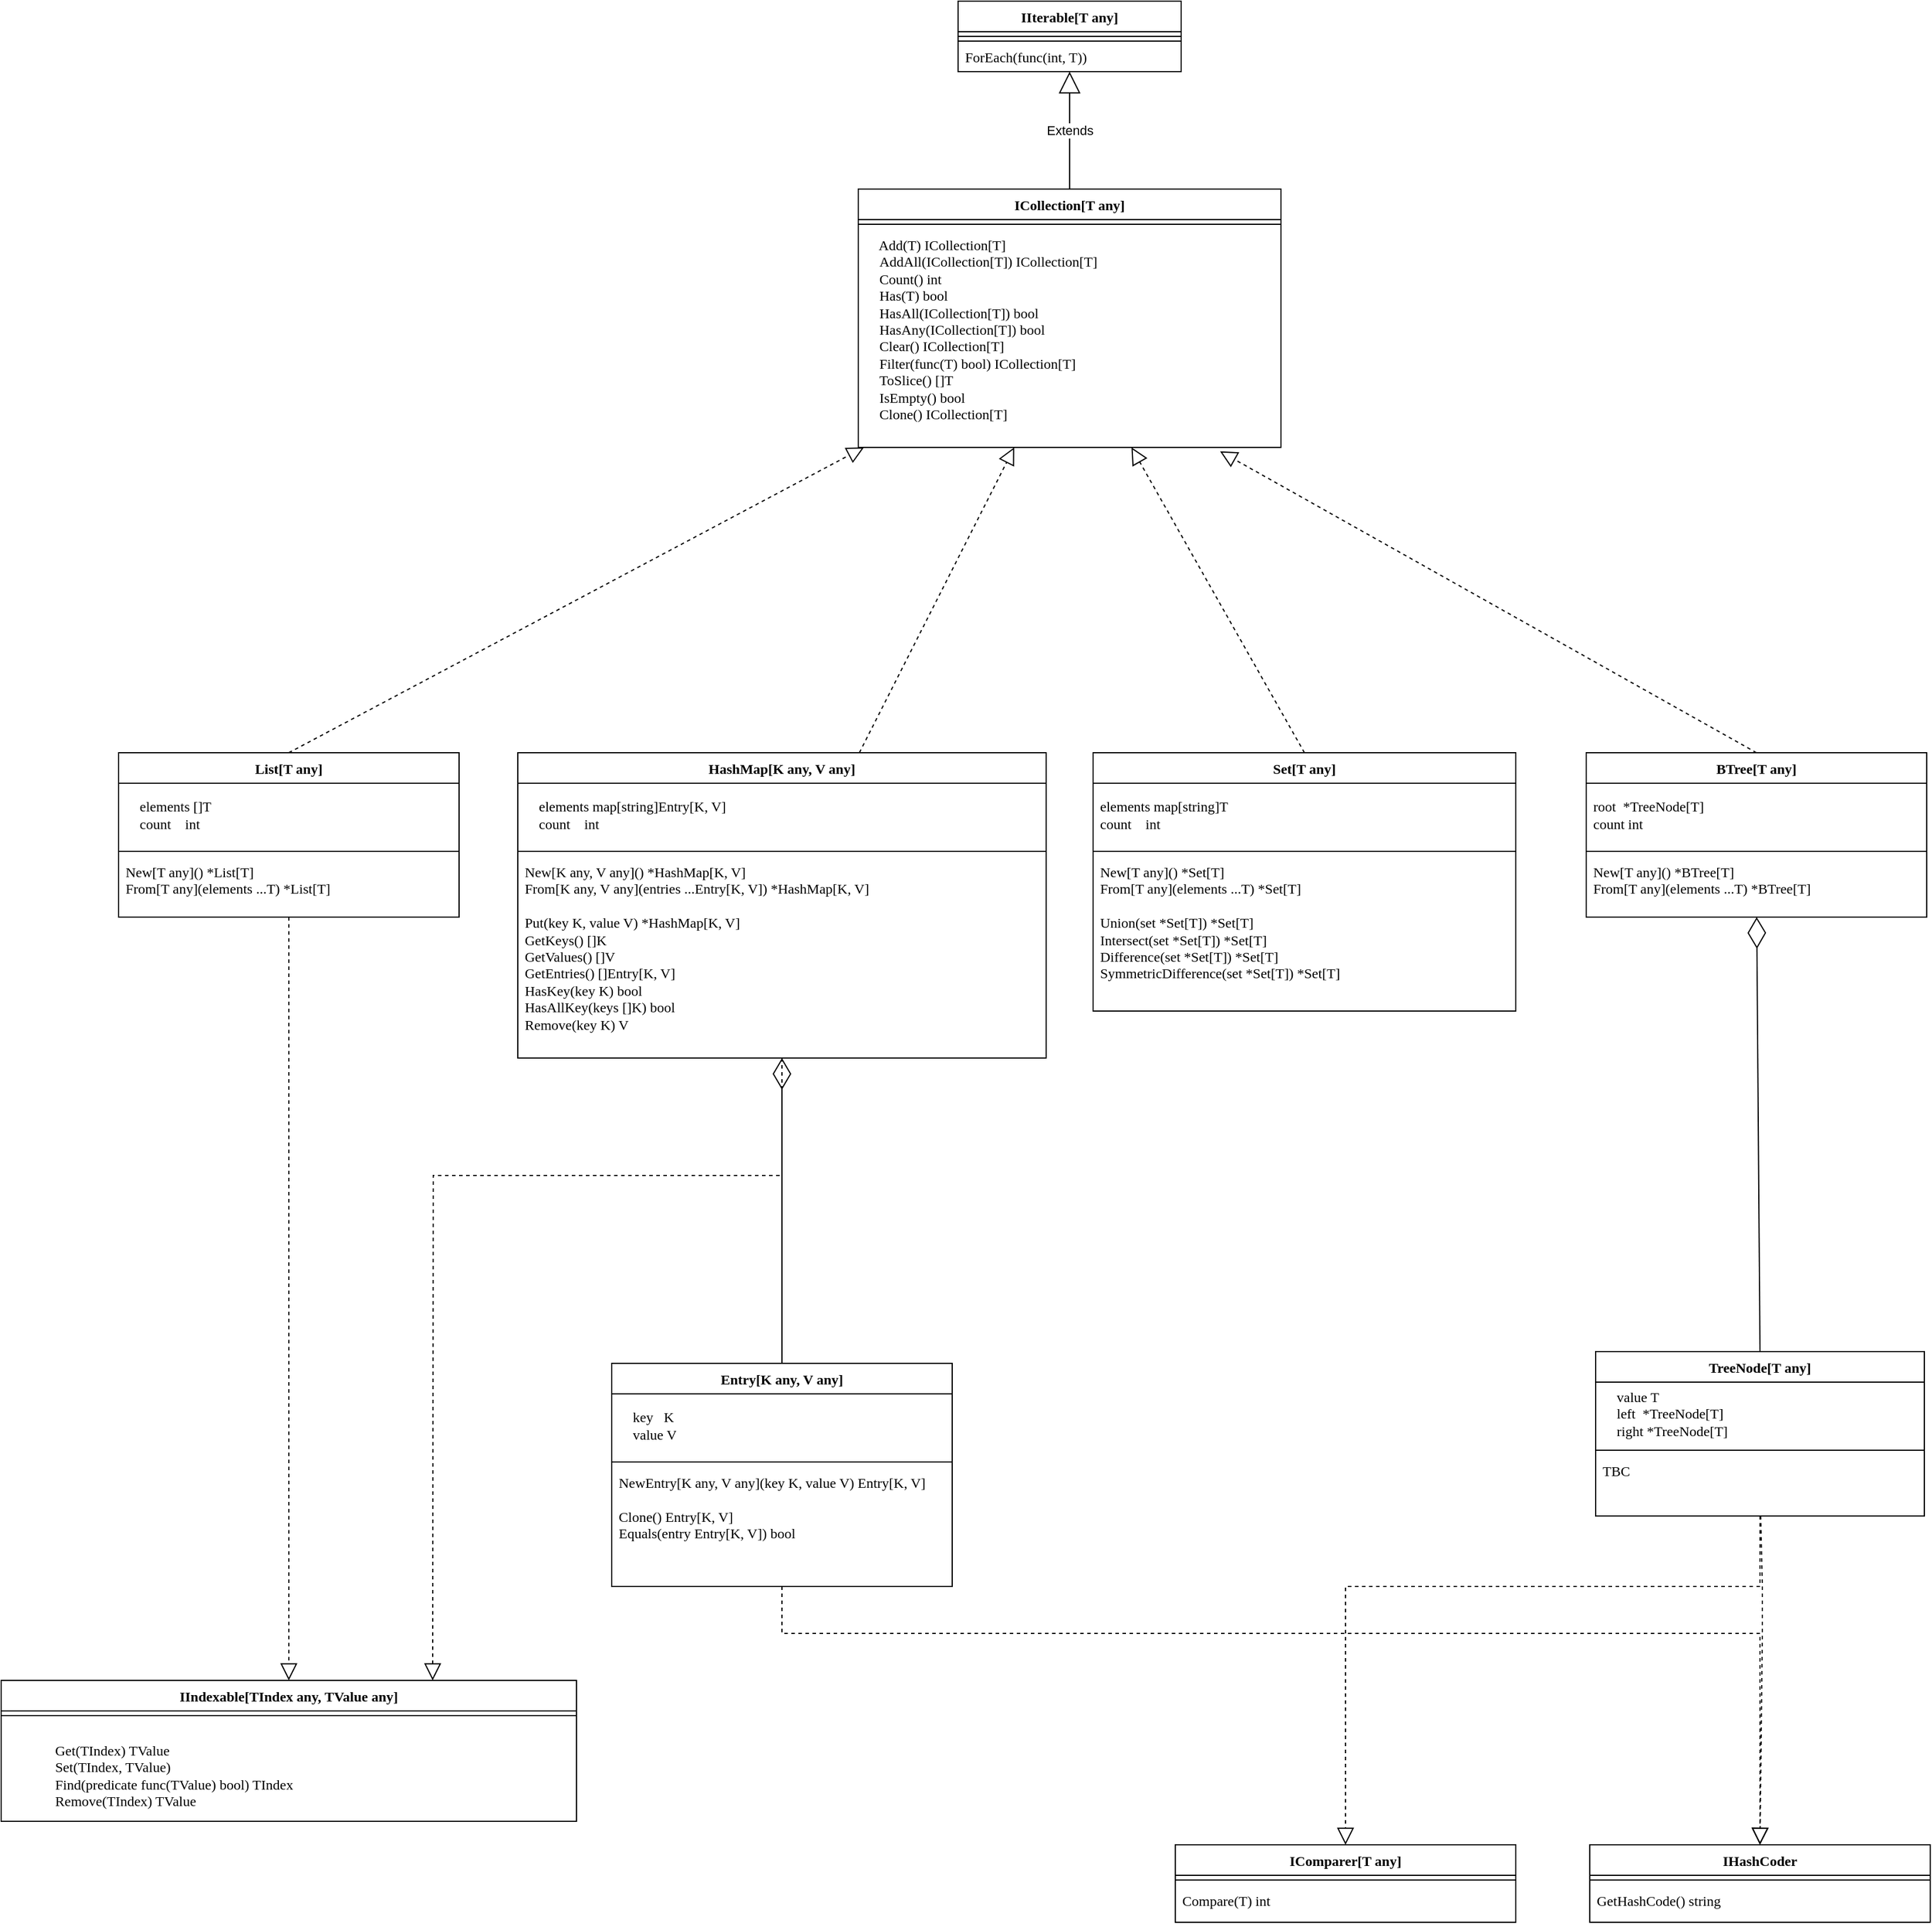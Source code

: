 <mxfile version="24.5.4" type="device">
  <diagram name="Page-1" id="0YGfBth5zejyVaG7uDO7">
    <mxGraphModel dx="2687" dy="2055" grid="1" gridSize="10" guides="1" tooltips="1" connect="1" arrows="1" fold="1" page="1" pageScale="1" pageWidth="827" pageHeight="1169" math="0" shadow="0">
      <root>
        <mxCell id="0" />
        <mxCell id="1" parent="0" />
        <mxCell id="-sED9EeaokVKsFfiprO--3" value="Classname" style="swimlane;fontStyle=1;align=center;verticalAlign=top;childLayout=stackLayout;horizontal=1;startSize=26;horizontalStack=0;resizeParent=1;resizeParentMax=0;resizeLast=0;collapsible=1;marginBottom=0;whiteSpace=wrap;html=1;fontFamily=Fira Code;fontSource=https%3A%2F%2Ffonts.googleapis.com%2Fcss%3Ffamily%3DFira%2BCode;" parent="1" vertex="1">
          <mxGeometry x="635" y="-80" width="190" height="60" as="geometry" />
        </mxCell>
        <mxCell id="-sED9EeaokVKsFfiprO--5" value="" style="line;strokeWidth=1;fillColor=none;align=left;verticalAlign=middle;spacingTop=-1;spacingLeft=3;spacingRight=3;rotatable=0;labelPosition=right;points=[];portConstraint=eastwest;strokeColor=inherit;fontFamily=Fira Code;fontSource=https%3A%2F%2Ffonts.googleapis.com%2Fcss%3Ffamily%3DFira%2BCode;" parent="-sED9EeaokVKsFfiprO--3" vertex="1">
          <mxGeometry y="26" width="190" height="8" as="geometry" />
        </mxCell>
        <mxCell id="-sED9EeaokVKsFfiprO--6" value="&lt;font data-font-src=&quot;https://fonts.googleapis.com/css?family=Fira+Code&quot;&gt;ForEach(func(int, T))&lt;/font&gt;" style="text;strokeColor=none;fillColor=none;align=left;verticalAlign=top;spacingLeft=4;spacingRight=4;overflow=hidden;rotatable=0;points=[[0,0.5],[1,0.5]];portConstraint=eastwest;whiteSpace=wrap;html=1;fontFamily=Fira Code;fontSource=https%3A%2F%2Ffonts.googleapis.com%2Fcss%3Ffamily%3DFira%2BCode;" parent="-sED9EeaokVKsFfiprO--3" vertex="1">
          <mxGeometry y="34" width="190" height="26" as="geometry" />
        </mxCell>
        <mxCell id="-sED9EeaokVKsFfiprO--7" value="IIterable[T any]" style="swimlane;fontStyle=1;align=center;verticalAlign=top;childLayout=stackLayout;horizontal=1;startSize=26;horizontalStack=0;resizeParent=1;resizeParentMax=0;resizeLast=0;collapsible=1;marginBottom=0;whiteSpace=wrap;html=1;fontFamily=Fira Code;fontSource=https%3A%2F%2Ffonts.googleapis.com%2Fcss%3Ffamily%3DFira%2BCode;" parent="1" vertex="1">
          <mxGeometry x="635" y="-80" width="190" height="34" as="geometry" />
        </mxCell>
        <mxCell id="-sED9EeaokVKsFfiprO--9" value="" style="line;strokeWidth=1;fillColor=none;align=left;verticalAlign=middle;spacingTop=-1;spacingLeft=3;spacingRight=3;rotatable=0;labelPosition=right;points=[];portConstraint=eastwest;strokeColor=inherit;fontFamily=Fira Code;fontSource=https%3A%2F%2Ffonts.googleapis.com%2Fcss%3Ffamily%3DFira%2BCode;" parent="-sED9EeaokVKsFfiprO--7" vertex="1">
          <mxGeometry y="26" width="190" height="8" as="geometry" />
        </mxCell>
        <mxCell id="-sED9EeaokVKsFfiprO--16" value="ICollection[T any]" style="swimlane;fontStyle=1;align=center;verticalAlign=top;childLayout=stackLayout;horizontal=1;startSize=26;horizontalStack=0;resizeParent=1;resizeParentMax=0;resizeLast=0;collapsible=1;marginBottom=0;whiteSpace=wrap;html=1;fontFamily=Fira Code;fontSource=https%3A%2F%2Ffonts.googleapis.com%2Fcss%3Ffamily%3DFira%2BCode;" parent="1" vertex="1">
          <mxGeometry x="550" y="80" width="360" height="220" as="geometry" />
        </mxCell>
        <mxCell id="-sED9EeaokVKsFfiprO--18" value="" style="line;strokeWidth=1;fillColor=none;align=left;verticalAlign=middle;spacingTop=-1;spacingLeft=3;spacingRight=3;rotatable=0;labelPosition=right;points=[];portConstraint=eastwest;strokeColor=inherit;" parent="-sED9EeaokVKsFfiprO--16" vertex="1">
          <mxGeometry y="26" width="360" height="8" as="geometry" />
        </mxCell>
        <mxCell id="-sED9EeaokVKsFfiprO--19" value="&lt;div&gt;&amp;nbsp;&amp;nbsp;&amp;nbsp; Add(T) ICollection[T]&lt;br&gt;&amp;nbsp;&amp;nbsp; &amp;nbsp;AddAll(ICollection[T]) ICollection[T]&lt;br&gt;&amp;nbsp;&amp;nbsp; &amp;nbsp;Count() int&lt;br&gt;&amp;nbsp;&amp;nbsp; &amp;nbsp;Has(T) bool&lt;br&gt;&amp;nbsp;&amp;nbsp; &amp;nbsp;HasAll(ICollection[T]) bool&lt;/div&gt;&lt;div&gt;&amp;nbsp;&amp;nbsp;&amp;nbsp; HasAny(ICollection[T]) bool&lt;br&gt;&lt;/div&gt;&lt;div&gt;&amp;nbsp;&amp;nbsp;&amp;nbsp; Clear() ICollection[T]&lt;br&gt;&amp;nbsp;&amp;nbsp; &amp;nbsp;Filter(func(T) bool) ICollection[T]&lt;br&gt;&amp;nbsp;&amp;nbsp; &amp;nbsp;ToSlice() []T&lt;br&gt;&lt;/div&gt;&lt;div&gt;&amp;nbsp;&amp;nbsp; &amp;nbsp;IsEmpty() bool&lt;/div&gt;&lt;div&gt;&amp;nbsp;&amp;nbsp;&amp;nbsp; Clone() ICollection[T]&lt;br&gt;&lt;/div&gt;&lt;div&gt;&lt;br&gt;&lt;/div&gt;" style="text;strokeColor=none;fillColor=none;align=left;verticalAlign=top;spacingLeft=4;spacingRight=4;overflow=hidden;rotatable=0;points=[[0,0.5],[1,0.5]];portConstraint=eastwest;whiteSpace=wrap;html=1;fontFamily=Fira Code;fontSource=https%3A%2F%2Ffonts.googleapis.com%2Fcss%3Ffamily%3DFira%2BCode;" parent="-sED9EeaokVKsFfiprO--16" vertex="1">
          <mxGeometry y="34" width="360" height="186" as="geometry" />
        </mxCell>
        <mxCell id="-sED9EeaokVKsFfiprO--20" value="Extends" style="endArrow=block;endSize=16;endFill=0;html=1;rounded=0;entryX=0.5;entryY=1;entryDx=0;entryDy=0;exitX=0.5;exitY=0;exitDx=0;exitDy=0;" parent="1" source="-sED9EeaokVKsFfiprO--16" target="-sED9EeaokVKsFfiprO--3" edge="1">
          <mxGeometry width="160" relative="1" as="geometry">
            <mxPoint x="630" y="280" as="sourcePoint" />
            <mxPoint x="790" y="280" as="targetPoint" />
          </mxGeometry>
        </mxCell>
        <mxCell id="-sED9EeaokVKsFfiprO--24" value="List[T any]" style="swimlane;fontStyle=1;align=center;verticalAlign=top;childLayout=stackLayout;horizontal=1;startSize=26;horizontalStack=0;resizeParent=1;resizeParentMax=0;resizeLast=0;collapsible=1;marginBottom=0;whiteSpace=wrap;html=1;fontFamily=Fira Code;fontSource=https%3A%2F%2Ffonts.googleapis.com%2Fcss%3Ffamily%3DFira%2BCode;" parent="1" vertex="1">
          <mxGeometry x="-80" y="560" width="290" height="140" as="geometry" />
        </mxCell>
        <mxCell id="-sED9EeaokVKsFfiprO--25" value="&amp;nbsp;&amp;nbsp;&amp;nbsp; elements []T&lt;br&gt;&amp;nbsp;&amp;nbsp; &amp;nbsp;count&amp;nbsp;&amp;nbsp;&amp;nbsp; int" style="text;strokeColor=none;fillColor=none;align=left;verticalAlign=middle;spacingLeft=4;spacingRight=4;overflow=hidden;rotatable=0;points=[[0,0.5],[1,0.5]];portConstraint=eastwest;whiteSpace=wrap;html=1;fontFamily=Fira Code;fontSource=https%3A%2F%2Ffonts.googleapis.com%2Fcss%3Ffamily%3DFira%2BCode;" parent="-sED9EeaokVKsFfiprO--24" vertex="1">
          <mxGeometry y="26" width="290" height="54" as="geometry" />
        </mxCell>
        <mxCell id="-sED9EeaokVKsFfiprO--26" value="" style="line;strokeWidth=1;fillColor=none;align=left;verticalAlign=middle;spacingTop=-1;spacingLeft=3;spacingRight=3;rotatable=0;labelPosition=right;points=[];portConstraint=eastwest;strokeColor=inherit;fontFamily=Fira Code;fontSource=https%3A%2F%2Ffonts.googleapis.com%2Fcss%3Ffamily%3DFira%2BCode;" parent="-sED9EeaokVKsFfiprO--24" vertex="1">
          <mxGeometry y="80" width="290" height="8" as="geometry" />
        </mxCell>
        <mxCell id="-sED9EeaokVKsFfiprO--27" value="&lt;div&gt;New[T any]() *List[T]&lt;/div&gt;&lt;div&gt;From[T any](elements ...T) *List[T]&lt;br&gt;&lt;/div&gt;" style="text;strokeColor=none;fillColor=none;align=left;verticalAlign=top;spacingLeft=4;spacingRight=4;overflow=hidden;rotatable=0;points=[[0,0.5],[1,0.5]];portConstraint=eastwest;whiteSpace=wrap;html=1;fontFamily=Fira Code;fontSource=https%3A%2F%2Ffonts.googleapis.com%2Fcss%3Ffamily%3DFira%2BCode;" parent="-sED9EeaokVKsFfiprO--24" vertex="1">
          <mxGeometry y="88" width="290" height="52" as="geometry" />
        </mxCell>
        <mxCell id="-sED9EeaokVKsFfiprO--28" value="" style="endArrow=block;dashed=1;endFill=0;endSize=12;html=1;rounded=0;exitX=0.5;exitY=0;exitDx=0;exitDy=0;" parent="1" source="-sED9EeaokVKsFfiprO--24" target="-sED9EeaokVKsFfiprO--19" edge="1">
          <mxGeometry width="160" relative="1" as="geometry">
            <mxPoint x="330" y="460" as="sourcePoint" />
            <mxPoint x="425" y="390" as="targetPoint" />
          </mxGeometry>
        </mxCell>
        <mxCell id="-sED9EeaokVKsFfiprO--29" value="IIndexable[TIndex any, TValue any]" style="swimlane;fontStyle=1;align=center;verticalAlign=top;childLayout=stackLayout;horizontal=1;startSize=26;horizontalStack=0;resizeParent=1;resizeParentMax=0;resizeLast=0;collapsible=1;marginBottom=0;whiteSpace=wrap;html=1;fontFamily=Fira Code;fontSource=https%3A%2F%2Ffonts.googleapis.com%2Fcss%3Ffamily%3DFira%2BCode;" parent="1" vertex="1">
          <mxGeometry x="-180" y="1350" width="490" height="120" as="geometry" />
        </mxCell>
        <mxCell id="-sED9EeaokVKsFfiprO--30" value="" style="line;strokeWidth=1;fillColor=none;align=left;verticalAlign=middle;spacingTop=-1;spacingLeft=3;spacingRight=3;rotatable=0;labelPosition=right;points=[];portConstraint=eastwest;strokeColor=inherit;" parent="-sED9EeaokVKsFfiprO--29" vertex="1">
          <mxGeometry y="26" width="490" height="8" as="geometry" />
        </mxCell>
        <mxCell id="-sED9EeaokVKsFfiprO--31" value="&lt;blockquote&gt;Get(TIndex) TValue&lt;br&gt;Set(TIndex, TValue)&lt;br&gt;Find(predicate func(TValue) bool) TIndex&lt;br&gt;Remove(TIndex) TValue&lt;br&gt;&lt;/blockquote&gt;" style="text;strokeColor=none;fillColor=none;align=left;verticalAlign=top;spacingLeft=4;spacingRight=4;overflow=hidden;rotatable=0;points=[[0,0.5],[1,0.5]];portConstraint=eastwest;whiteSpace=wrap;html=1;fontFamily=Fira Code;fontSource=https%3A%2F%2Ffonts.googleapis.com%2Fcss%3Ffamily%3DFira%2BCode;" parent="-sED9EeaokVKsFfiprO--29" vertex="1">
          <mxGeometry y="34" width="490" height="86" as="geometry" />
        </mxCell>
        <mxCell id="-sED9EeaokVKsFfiprO--33" value="Set[T any]" style="swimlane;fontStyle=1;align=center;verticalAlign=top;childLayout=stackLayout;horizontal=1;startSize=26;horizontalStack=0;resizeParent=1;resizeParentMax=0;resizeLast=0;collapsible=1;marginBottom=0;whiteSpace=wrap;html=1;fontFamily=Fira Code;fontSource=https%3A%2F%2Ffonts.googleapis.com%2Fcss%3Ffamily%3DFira%2BCode;" parent="1" vertex="1">
          <mxGeometry x="750" y="560" width="360" height="220" as="geometry" />
        </mxCell>
        <mxCell id="-sED9EeaokVKsFfiprO--34" value="elements map[string]T&lt;br&gt;count&amp;nbsp;&amp;nbsp;&amp;nbsp; int" style="text;strokeColor=none;fillColor=none;align=left;verticalAlign=middle;spacingLeft=4;spacingRight=4;overflow=hidden;rotatable=0;points=[[0,0.5],[1,0.5]];portConstraint=eastwest;whiteSpace=wrap;html=1;fontFamily=Fira Code;fontSource=https%3A%2F%2Ffonts.googleapis.com%2Fcss%3Ffamily%3DFira%2BCode;" parent="-sED9EeaokVKsFfiprO--33" vertex="1">
          <mxGeometry y="26" width="360" height="54" as="geometry" />
        </mxCell>
        <mxCell id="-sED9EeaokVKsFfiprO--35" value="" style="line;strokeWidth=1;fillColor=none;align=left;verticalAlign=middle;spacingTop=-1;spacingLeft=3;spacingRight=3;rotatable=0;labelPosition=right;points=[];portConstraint=eastwest;strokeColor=inherit;fontFamily=Fira Code;fontSource=https%3A%2F%2Ffonts.googleapis.com%2Fcss%3Ffamily%3DFira%2BCode;" parent="-sED9EeaokVKsFfiprO--33" vertex="1">
          <mxGeometry y="80" width="360" height="8" as="geometry" />
        </mxCell>
        <mxCell id="-sED9EeaokVKsFfiprO--36" value="&lt;div&gt;New[T any]() *Set[T]&lt;/div&gt;&lt;div&gt;From[T any](elements ...T) *Set[T]&lt;br&gt;&lt;/div&gt;&lt;div&gt;&lt;br&gt;&lt;/div&gt;&lt;div&gt;Union(set *Set[T]) *Set[T]&lt;/div&gt;&lt;div&gt;Intersect(set *Set[T]) *Set[T]&lt;/div&gt;&lt;div&gt;Difference(set *Set[T]) *Set[T]&lt;/div&gt;&lt;div&gt;SymmetricDifference(set *Set[T]) *Set[T]&lt;br&gt;&lt;/div&gt;" style="text;strokeColor=none;fillColor=none;align=left;verticalAlign=top;spacingLeft=4;spacingRight=4;overflow=hidden;rotatable=0;points=[[0,0.5],[1,0.5]];portConstraint=eastwest;whiteSpace=wrap;html=1;fontFamily=Fira Code;fontSource=https%3A%2F%2Ffonts.googleapis.com%2Fcss%3Ffamily%3DFira%2BCode;" parent="-sED9EeaokVKsFfiprO--33" vertex="1">
          <mxGeometry y="88" width="360" height="132" as="geometry" />
        </mxCell>
        <mxCell id="-sED9EeaokVKsFfiprO--37" value="BTree[T any]" style="swimlane;fontStyle=1;align=center;verticalAlign=top;childLayout=stackLayout;horizontal=1;startSize=26;horizontalStack=0;resizeParent=1;resizeParentMax=0;resizeLast=0;collapsible=1;marginBottom=0;whiteSpace=wrap;html=1;fontFamily=Fira Code;fontSource=https%3A%2F%2Ffonts.googleapis.com%2Fcss%3Ffamily%3DFira%2BCode;" parent="1" vertex="1">
          <mxGeometry x="1170" y="560" width="290" height="140" as="geometry" />
        </mxCell>
        <mxCell id="-sED9EeaokVKsFfiprO--38" value="root&amp;nbsp; *TreeNode[T]&lt;br&gt;count int" style="text;strokeColor=none;fillColor=none;align=left;verticalAlign=middle;spacingLeft=4;spacingRight=4;overflow=hidden;rotatable=0;points=[[0,0.5],[1,0.5]];portConstraint=eastwest;whiteSpace=wrap;html=1;fontFamily=Fira Code;fontSource=https%3A%2F%2Ffonts.googleapis.com%2Fcss%3Ffamily%3DFira%2BCode;" parent="-sED9EeaokVKsFfiprO--37" vertex="1">
          <mxGeometry y="26" width="290" height="54" as="geometry" />
        </mxCell>
        <mxCell id="-sED9EeaokVKsFfiprO--39" value="" style="line;strokeWidth=1;fillColor=none;align=left;verticalAlign=middle;spacingTop=-1;spacingLeft=3;spacingRight=3;rotatable=0;labelPosition=right;points=[];portConstraint=eastwest;strokeColor=inherit;fontFamily=Fira Code;fontSource=https%3A%2F%2Ffonts.googleapis.com%2Fcss%3Ffamily%3DFira%2BCode;" parent="-sED9EeaokVKsFfiprO--37" vertex="1">
          <mxGeometry y="80" width="290" height="8" as="geometry" />
        </mxCell>
        <mxCell id="-sED9EeaokVKsFfiprO--40" value="&lt;div&gt;New[T any]() *BTree[T]&lt;/div&gt;&lt;div&gt;From[T any](elements ...T) *BTree[T]&lt;br&gt;&lt;/div&gt;" style="text;strokeColor=none;fillColor=none;align=left;verticalAlign=top;spacingLeft=4;spacingRight=4;overflow=hidden;rotatable=0;points=[[0,0.5],[1,0.5]];portConstraint=eastwest;whiteSpace=wrap;html=1;fontFamily=Fira Code;fontSource=https%3A%2F%2Ffonts.googleapis.com%2Fcss%3Ffamily%3DFira%2BCode;" parent="-sED9EeaokVKsFfiprO--37" vertex="1">
          <mxGeometry y="88" width="290" height="52" as="geometry" />
        </mxCell>
        <mxCell id="-sED9EeaokVKsFfiprO--41" value="HashMap[K any, V any]" style="swimlane;fontStyle=1;align=center;verticalAlign=top;childLayout=stackLayout;horizontal=1;startSize=26;horizontalStack=0;resizeParent=1;resizeParentMax=0;resizeLast=0;collapsible=1;marginBottom=0;whiteSpace=wrap;html=1;fontFamily=Fira Code;fontSource=https%3A%2F%2Ffonts.googleapis.com%2Fcss%3Ffamily%3DFira%2BCode;" parent="1" vertex="1">
          <mxGeometry x="260" y="560" width="450" height="260" as="geometry" />
        </mxCell>
        <mxCell id="-sED9EeaokVKsFfiprO--42" value="&amp;nbsp;&amp;nbsp;&amp;nbsp; elements map[string]Entry[K, V]&lt;br&gt;&amp;nbsp;&amp;nbsp; &amp;nbsp;count&amp;nbsp;&amp;nbsp;&amp;nbsp; int" style="text;strokeColor=none;fillColor=none;align=left;verticalAlign=middle;spacingLeft=4;spacingRight=4;overflow=hidden;rotatable=0;points=[[0,0.5],[1,0.5]];portConstraint=eastwest;whiteSpace=wrap;html=1;fontFamily=Fira Code;fontSource=https%3A%2F%2Ffonts.googleapis.com%2Fcss%3Ffamily%3DFira%2BCode;" parent="-sED9EeaokVKsFfiprO--41" vertex="1">
          <mxGeometry y="26" width="450" height="54" as="geometry" />
        </mxCell>
        <mxCell id="-sED9EeaokVKsFfiprO--43" value="" style="line;strokeWidth=1;fillColor=none;align=left;verticalAlign=middle;spacingTop=-1;spacingLeft=3;spacingRight=3;rotatable=0;labelPosition=right;points=[];portConstraint=eastwest;strokeColor=inherit;fontFamily=Fira Code;fontSource=https%3A%2F%2Ffonts.googleapis.com%2Fcss%3Ffamily%3DFira%2BCode;" parent="-sED9EeaokVKsFfiprO--41" vertex="1">
          <mxGeometry y="80" width="450" height="8" as="geometry" />
        </mxCell>
        <mxCell id="-sED9EeaokVKsFfiprO--44" value="&lt;div&gt;New[K any, V any]() *HashMap[K, V]&lt;/div&gt;&lt;div&gt;From[K any, V any](entries ...Entry[K, V]) *HashMap[K, V]&lt;br&gt;&lt;/div&gt;&lt;div&gt;&lt;br&gt;&lt;/div&gt;&lt;div&gt;Put(key K, value V) *HashMap[K, V]&lt;/div&gt;&lt;div&gt;GetKeys() []K&lt;/div&gt;&lt;div&gt;GetValues() []V&lt;/div&gt;&lt;div&gt;GetEntries() []Entry[K, V]&lt;br&gt;&lt;/div&gt;&lt;div&gt;HasKey(key K) bool&lt;br&gt;&lt;/div&gt;&lt;div&gt;HasAllKey(keys []K) bool&lt;/div&gt;&lt;div&gt;Remove(key K) V&lt;br&gt;&lt;/div&gt;" style="text;strokeColor=none;fillColor=none;align=left;verticalAlign=top;spacingLeft=4;spacingRight=4;overflow=hidden;rotatable=0;points=[[0,0.5],[1,0.5]];portConstraint=eastwest;whiteSpace=wrap;html=1;fontFamily=Fira Code;fontSource=https%3A%2F%2Ffonts.googleapis.com%2Fcss%3Ffamily%3DFira%2BCode;" parent="-sED9EeaokVKsFfiprO--41" vertex="1">
          <mxGeometry y="88" width="450" height="172" as="geometry" />
        </mxCell>
        <mxCell id="-sED9EeaokVKsFfiprO--45" value="" style="endArrow=block;dashed=1;endFill=0;endSize=12;html=1;rounded=0;" parent="1" source="-sED9EeaokVKsFfiprO--41" target="-sED9EeaokVKsFfiprO--19" edge="1">
          <mxGeometry width="160" relative="1" as="geometry">
            <mxPoint x="65" y="560" as="sourcePoint" />
            <mxPoint x="440" y="394" as="targetPoint" />
          </mxGeometry>
        </mxCell>
        <mxCell id="-sED9EeaokVKsFfiprO--46" value="" style="endArrow=block;dashed=1;endFill=0;endSize=12;html=1;rounded=0;exitX=0.5;exitY=0;exitDx=0;exitDy=0;" parent="1" source="-sED9EeaokVKsFfiprO--33" target="-sED9EeaokVKsFfiprO--19" edge="1">
          <mxGeometry width="160" relative="1" as="geometry">
            <mxPoint x="75" y="570" as="sourcePoint" />
            <mxPoint x="480" y="390" as="targetPoint" />
          </mxGeometry>
        </mxCell>
        <mxCell id="-sED9EeaokVKsFfiprO--47" value="" style="endArrow=block;dashed=1;endFill=0;endSize=12;html=1;rounded=0;exitX=0.5;exitY=0;exitDx=0;exitDy=0;entryX=0.856;entryY=1.018;entryDx=0;entryDy=0;entryPerimeter=0;" parent="1" source="-sED9EeaokVKsFfiprO--37" target="-sED9EeaokVKsFfiprO--19" edge="1">
          <mxGeometry width="160" relative="1" as="geometry">
            <mxPoint x="795" y="580" as="sourcePoint" />
            <mxPoint x="487" y="394" as="targetPoint" />
          </mxGeometry>
        </mxCell>
        <mxCell id="-sED9EeaokVKsFfiprO--48" value="" style="endArrow=block;dashed=1;endFill=0;endSize=12;html=1;rounded=0;entryX=0.5;entryY=0;entryDx=0;entryDy=0;" parent="1" source="-sED9EeaokVKsFfiprO--27" target="-sED9EeaokVKsFfiprO--29" edge="1">
          <mxGeometry width="160" relative="1" as="geometry">
            <mxPoint x="380" y="530" as="sourcePoint" />
            <mxPoint x="540" y="414" as="targetPoint" />
          </mxGeometry>
        </mxCell>
        <mxCell id="-sED9EeaokVKsFfiprO--49" value="" style="endArrow=block;dashed=1;endFill=0;endSize=12;html=1;rounded=0;entryX=0.75;entryY=0;entryDx=0;entryDy=0;" parent="1" source="-sED9EeaokVKsFfiprO--44" target="-sED9EeaokVKsFfiprO--29" edge="1">
          <mxGeometry width="160" relative="1" as="geometry">
            <mxPoint x="404" y="710" as="sourcePoint" />
            <mxPoint x="225" y="860" as="targetPoint" />
            <Array as="points">
              <mxPoint x="485" y="920" />
              <mxPoint x="188" y="920" />
            </Array>
          </mxGeometry>
        </mxCell>
        <mxCell id="WINF_wa8f1q5VdIjYKDe-1" value="IComparer[T any]" style="swimlane;fontStyle=1;align=center;verticalAlign=top;childLayout=stackLayout;horizontal=1;startSize=26;horizontalStack=0;resizeParent=1;resizeParentMax=0;resizeLast=0;collapsible=1;marginBottom=0;whiteSpace=wrap;html=1;fontFamily=Fira Code;fontSource=https%3A%2F%2Ffonts.googleapis.com%2Fcss%3Ffamily%3DFira%2BCode;" parent="1" vertex="1">
          <mxGeometry x="820" y="1490" width="290" height="66" as="geometry" />
        </mxCell>
        <mxCell id="WINF_wa8f1q5VdIjYKDe-3" value="" style="line;strokeWidth=1;fillColor=none;align=left;verticalAlign=middle;spacingTop=-1;spacingLeft=3;spacingRight=3;rotatable=0;labelPosition=right;points=[];portConstraint=eastwest;strokeColor=inherit;fontFamily=Fira Code;fontSource=https%3A%2F%2Ffonts.googleapis.com%2Fcss%3Ffamily%3DFira%2BCode;" parent="WINF_wa8f1q5VdIjYKDe-1" vertex="1">
          <mxGeometry y="26" width="290" height="8" as="geometry" />
        </mxCell>
        <mxCell id="WINF_wa8f1q5VdIjYKDe-4" value="Compare(T) int" style="text;strokeColor=none;fillColor=none;align=left;verticalAlign=top;spacingLeft=4;spacingRight=4;overflow=hidden;rotatable=0;points=[[0,0.5],[1,0.5]];portConstraint=eastwest;whiteSpace=wrap;html=1;fontFamily=Fira Code;fontSource=https%3A%2F%2Ffonts.googleapis.com%2Fcss%3Ffamily%3DFira%2BCode;" parent="WINF_wa8f1q5VdIjYKDe-1" vertex="1">
          <mxGeometry y="34" width="290" height="32" as="geometry" />
        </mxCell>
        <mxCell id="WINF_wa8f1q5VdIjYKDe-5" value="IHashCoder" style="swimlane;fontStyle=1;align=center;verticalAlign=top;childLayout=stackLayout;horizontal=1;startSize=26;horizontalStack=0;resizeParent=1;resizeParentMax=0;resizeLast=0;collapsible=1;marginBottom=0;whiteSpace=wrap;html=1;fontFamily=Fira Code;fontSource=https%3A%2F%2Ffonts.googleapis.com%2Fcss%3Ffamily%3DFira%2BCode;" parent="1" vertex="1">
          <mxGeometry x="1173" y="1490" width="290" height="66" as="geometry" />
        </mxCell>
        <mxCell id="WINF_wa8f1q5VdIjYKDe-6" value="" style="line;strokeWidth=1;fillColor=none;align=left;verticalAlign=middle;spacingTop=-1;spacingLeft=3;spacingRight=3;rotatable=0;labelPosition=right;points=[];portConstraint=eastwest;strokeColor=inherit;fontFamily=Fira Code;fontSource=https%3A%2F%2Ffonts.googleapis.com%2Fcss%3Ffamily%3DFira%2BCode;" parent="WINF_wa8f1q5VdIjYKDe-5" vertex="1">
          <mxGeometry y="26" width="290" height="8" as="geometry" />
        </mxCell>
        <mxCell id="WINF_wa8f1q5VdIjYKDe-7" value="GetHashCode() string" style="text;strokeColor=none;fillColor=none;align=left;verticalAlign=top;spacingLeft=4;spacingRight=4;overflow=hidden;rotatable=0;points=[[0,0.5],[1,0.5]];portConstraint=eastwest;whiteSpace=wrap;html=1;fontFamily=Fira Code;fontSource=https%3A%2F%2Ffonts.googleapis.com%2Fcss%3Ffamily%3DFira%2BCode;" parent="WINF_wa8f1q5VdIjYKDe-5" vertex="1">
          <mxGeometry y="34" width="290" height="32" as="geometry" />
        </mxCell>
        <mxCell id="WINF_wa8f1q5VdIjYKDe-8" value="Entry[K any, V any]" style="swimlane;fontStyle=1;align=center;verticalAlign=top;childLayout=stackLayout;horizontal=1;startSize=26;horizontalStack=0;resizeParent=1;resizeParentMax=0;resizeLast=0;collapsible=1;marginBottom=0;whiteSpace=wrap;html=1;fontFamily=Fira Code;fontSource=https%3A%2F%2Ffonts.googleapis.com%2Fcss%3Ffamily%3DFira%2BCode;" parent="1" vertex="1">
          <mxGeometry x="340" y="1080" width="290" height="190" as="geometry" />
        </mxCell>
        <mxCell id="WINF_wa8f1q5VdIjYKDe-9" value="&amp;nbsp;&amp;nbsp;&amp;nbsp; key&amp;nbsp;&amp;nbsp; K&lt;br&gt;&amp;nbsp;&amp;nbsp; &amp;nbsp;value V" style="text;strokeColor=none;fillColor=none;align=left;verticalAlign=middle;spacingLeft=4;spacingRight=4;overflow=hidden;rotatable=0;points=[[0,0.5],[1,0.5]];portConstraint=eastwest;whiteSpace=wrap;html=1;fontFamily=Fira Code;fontSource=https%3A%2F%2Ffonts.googleapis.com%2Fcss%3Ffamily%3DFira%2BCode;" parent="WINF_wa8f1q5VdIjYKDe-8" vertex="1">
          <mxGeometry y="26" width="290" height="54" as="geometry" />
        </mxCell>
        <mxCell id="WINF_wa8f1q5VdIjYKDe-10" value="" style="line;strokeWidth=1;fillColor=none;align=left;verticalAlign=middle;spacingTop=-1;spacingLeft=3;spacingRight=3;rotatable=0;labelPosition=right;points=[];portConstraint=eastwest;strokeColor=inherit;fontFamily=Fira Code;fontSource=https%3A%2F%2Ffonts.googleapis.com%2Fcss%3Ffamily%3DFira%2BCode;" parent="WINF_wa8f1q5VdIjYKDe-8" vertex="1">
          <mxGeometry y="80" width="290" height="8" as="geometry" />
        </mxCell>
        <mxCell id="WINF_wa8f1q5VdIjYKDe-11" value="&lt;div&gt;NewEntry[K any, V any](key K, value V) Entry[K, V]&lt;/div&gt;&lt;div&gt;&lt;br&gt;&lt;/div&gt;&lt;div&gt;Clone() Entry[K, V]&lt;/div&gt;&lt;div&gt;Equals(entry Entry[K, V]) bool&lt;br&gt;&lt;/div&gt;" style="text;strokeColor=none;fillColor=none;align=left;verticalAlign=top;spacingLeft=4;spacingRight=4;overflow=hidden;rotatable=0;points=[[0,0.5],[1,0.5]];portConstraint=eastwest;whiteSpace=wrap;html=1;fontFamily=Fira Code;fontSource=https%3A%2F%2Ffonts.googleapis.com%2Fcss%3Ffamily%3DFira%2BCode;" parent="WINF_wa8f1q5VdIjYKDe-8" vertex="1">
          <mxGeometry y="88" width="290" height="102" as="geometry" />
        </mxCell>
        <mxCell id="WINF_wa8f1q5VdIjYKDe-12" value="TreeNode[T any]" style="swimlane;fontStyle=1;align=center;verticalAlign=top;childLayout=stackLayout;horizontal=1;startSize=26;horizontalStack=0;resizeParent=1;resizeParentMax=0;resizeLast=0;collapsible=1;marginBottom=0;whiteSpace=wrap;html=1;fontFamily=Fira Code;fontSource=https%3A%2F%2Ffonts.googleapis.com%2Fcss%3Ffamily%3DFira%2BCode;" parent="1" vertex="1">
          <mxGeometry x="1178" y="1070" width="280" height="140" as="geometry" />
        </mxCell>
        <mxCell id="WINF_wa8f1q5VdIjYKDe-13" value="&amp;nbsp;&amp;nbsp;&amp;nbsp; value T&lt;br&gt;&amp;nbsp;&amp;nbsp; &amp;nbsp;left&amp;nbsp; *TreeNode[T]&lt;br&gt;&amp;nbsp;&amp;nbsp; &amp;nbsp;right *TreeNode[T]" style="text;strokeColor=none;fillColor=none;align=left;verticalAlign=middle;spacingLeft=4;spacingRight=4;overflow=hidden;rotatable=0;points=[[0,0.5],[1,0.5]];portConstraint=eastwest;whiteSpace=wrap;html=1;fontFamily=Fira Code;fontSource=https%3A%2F%2Ffonts.googleapis.com%2Fcss%3Ffamily%3DFira%2BCode;" parent="WINF_wa8f1q5VdIjYKDe-12" vertex="1">
          <mxGeometry y="26" width="280" height="54" as="geometry" />
        </mxCell>
        <mxCell id="WINF_wa8f1q5VdIjYKDe-14" value="" style="line;strokeWidth=1;fillColor=none;align=left;verticalAlign=middle;spacingTop=-1;spacingLeft=3;spacingRight=3;rotatable=0;labelPosition=right;points=[];portConstraint=eastwest;strokeColor=inherit;fontFamily=Fira Code;fontSource=https%3A%2F%2Ffonts.googleapis.com%2Fcss%3Ffamily%3DFira%2BCode;" parent="WINF_wa8f1q5VdIjYKDe-12" vertex="1">
          <mxGeometry y="80" width="280" height="8" as="geometry" />
        </mxCell>
        <mxCell id="WINF_wa8f1q5VdIjYKDe-15" value="TBC" style="text;strokeColor=none;fillColor=none;align=left;verticalAlign=top;spacingLeft=4;spacingRight=4;overflow=hidden;rotatable=0;points=[[0,0.5],[1,0.5]];portConstraint=eastwest;whiteSpace=wrap;html=1;fontFamily=Fira Code;fontSource=https%3A%2F%2Ffonts.googleapis.com%2Fcss%3Ffamily%3DFira%2BCode;" parent="WINF_wa8f1q5VdIjYKDe-12" vertex="1">
          <mxGeometry y="88" width="280" height="52" as="geometry" />
        </mxCell>
        <mxCell id="WINF_wa8f1q5VdIjYKDe-16" value="" style="endArrow=diamondThin;endFill=0;endSize=24;html=1;rounded=0;exitX=0.5;exitY=0;exitDx=0;exitDy=0;" parent="1" source="WINF_wa8f1q5VdIjYKDe-8" target="-sED9EeaokVKsFfiprO--44" edge="1">
          <mxGeometry width="160" relative="1" as="geometry">
            <mxPoint x="560" y="850" as="sourcePoint" />
            <mxPoint x="720" y="850" as="targetPoint" />
          </mxGeometry>
        </mxCell>
        <mxCell id="WINF_wa8f1q5VdIjYKDe-17" value="" style="endArrow=diamondThin;endFill=0;endSize=24;html=1;rounded=0;exitX=0.5;exitY=0;exitDx=0;exitDy=0;" parent="1" source="WINF_wa8f1q5VdIjYKDe-12" target="-sED9EeaokVKsFfiprO--40" edge="1">
          <mxGeometry width="160" relative="1" as="geometry">
            <mxPoint x="605" y="830" as="sourcePoint" />
            <mxPoint x="605" y="710" as="targetPoint" />
          </mxGeometry>
        </mxCell>
        <mxCell id="WINF_wa8f1q5VdIjYKDe-19" value="" style="endArrow=block;dashed=1;endFill=0;endSize=12;html=1;rounded=0;entryX=0.5;entryY=0;entryDx=0;entryDy=0;" parent="1" source="WINF_wa8f1q5VdIjYKDe-11" target="WINF_wa8f1q5VdIjYKDe-5" edge="1">
          <mxGeometry width="160" relative="1" as="geometry">
            <mxPoint x="508" y="1240" as="sourcePoint" />
            <mxPoint x="825" y="1370" as="targetPoint" />
            <Array as="points">
              <mxPoint x="485" y="1310" />
              <mxPoint x="1318" y="1310" />
            </Array>
          </mxGeometry>
        </mxCell>
        <mxCell id="WINF_wa8f1q5VdIjYKDe-20" value="" style="endArrow=block;dashed=1;endFill=0;endSize=12;html=1;rounded=0;" parent="1" source="WINF_wa8f1q5VdIjYKDe-15" target="WINF_wa8f1q5VdIjYKDe-1" edge="1">
          <mxGeometry width="160" relative="1" as="geometry">
            <mxPoint x="630" y="1120" as="sourcePoint" />
            <mxPoint x="790" y="1120" as="targetPoint" />
            <Array as="points">
              <mxPoint x="1318" y="1270" />
              <mxPoint x="965" y="1270" />
            </Array>
          </mxGeometry>
        </mxCell>
        <mxCell id="WINF_wa8f1q5VdIjYKDe-21" value="" style="endArrow=block;dashed=1;endFill=0;endSize=12;html=1;rounded=0;entryX=0.5;entryY=0;entryDx=0;entryDy=0;" parent="1" source="WINF_wa8f1q5VdIjYKDe-15" target="WINF_wa8f1q5VdIjYKDe-5" edge="1">
          <mxGeometry width="160" relative="1" as="geometry">
            <mxPoint x="630" y="1120" as="sourcePoint" />
            <mxPoint x="790" y="1120" as="targetPoint" />
            <Array as="points">
              <mxPoint x="1320" y="1270" />
              <mxPoint x="1320" y="1310" />
            </Array>
          </mxGeometry>
        </mxCell>
      </root>
    </mxGraphModel>
  </diagram>
</mxfile>
